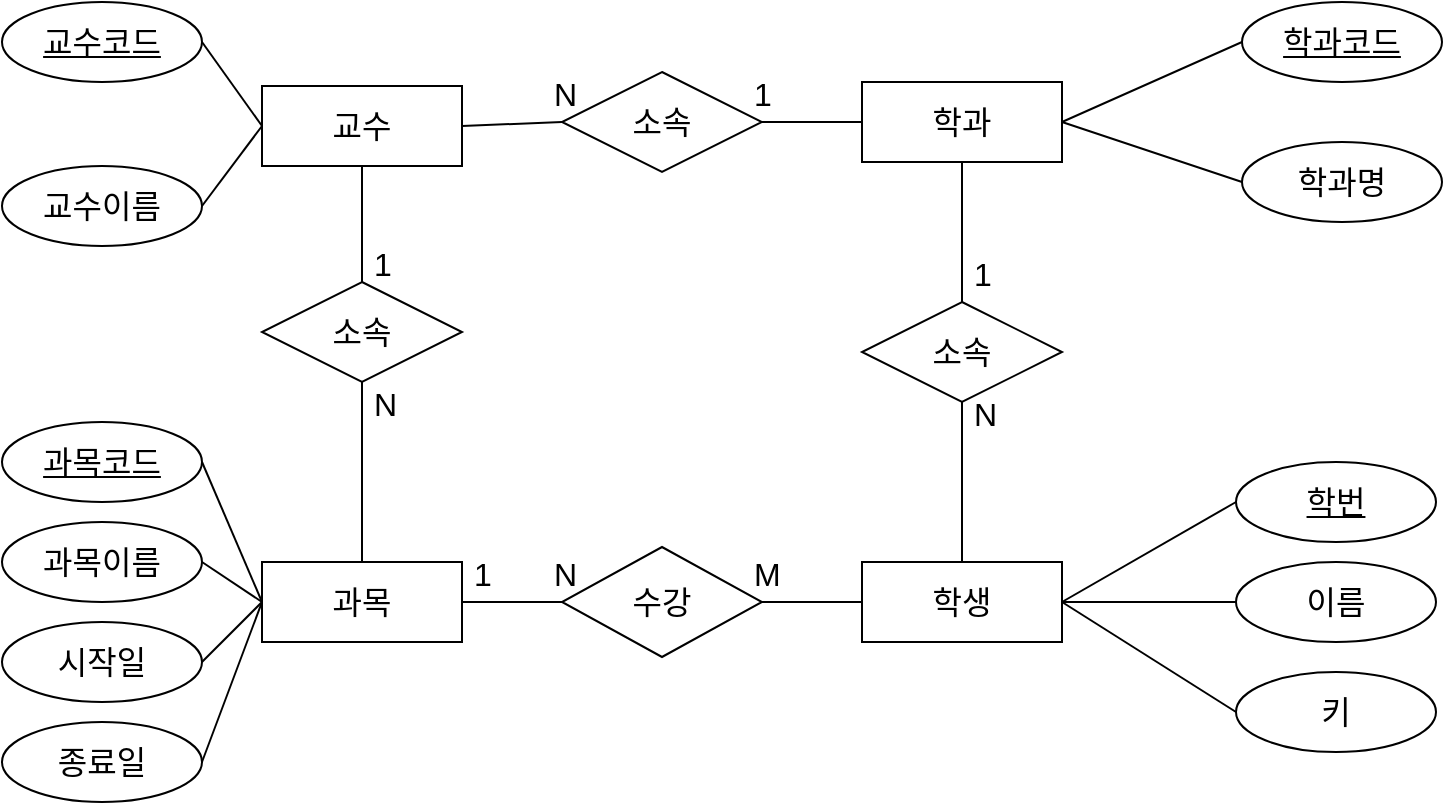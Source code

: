 <mxfile version="22.1.16" type="github">
  <diagram name="페이지-1" id="Esn_sD6kCk11uCRzCDZe">
    <mxGraphModel dx="975" dy="1233" grid="1" gridSize="10" guides="1" tooltips="1" connect="1" arrows="1" fold="1" page="0" pageScale="1" pageWidth="827" pageHeight="1169" math="0" shadow="0">
      <root>
        <mxCell id="0" />
        <mxCell id="1" parent="0" />
        <mxCell id="1b6pwHD0uucCl0AeFwHe-2" value="교수" style="whiteSpace=wrap;html=1;align=center;fontSize=16;" vertex="1" parent="1">
          <mxGeometry x="-10" y="-78" width="100" height="40" as="geometry" />
        </mxCell>
        <mxCell id="1b6pwHD0uucCl0AeFwHe-3" value="과목" style="whiteSpace=wrap;html=1;align=center;fontSize=16;" vertex="1" parent="1">
          <mxGeometry x="-10" y="160" width="100" height="40" as="geometry" />
        </mxCell>
        <mxCell id="1b6pwHD0uucCl0AeFwHe-4" value="학생" style="whiteSpace=wrap;html=1;align=center;fontSize=16;" vertex="1" parent="1">
          <mxGeometry x="290" y="160" width="100" height="40" as="geometry" />
        </mxCell>
        <mxCell id="1b6pwHD0uucCl0AeFwHe-5" value="학과" style="whiteSpace=wrap;html=1;align=center;fontSize=16;" vertex="1" parent="1">
          <mxGeometry x="290" y="-80" width="100" height="40" as="geometry" />
        </mxCell>
        <mxCell id="1b6pwHD0uucCl0AeFwHe-6" value="교수코드" style="ellipse;whiteSpace=wrap;html=1;align=center;fontSize=16;fontStyle=4" vertex="1" parent="1">
          <mxGeometry x="-140" y="-120" width="100" height="40" as="geometry" />
        </mxCell>
        <mxCell id="1b6pwHD0uucCl0AeFwHe-7" value="교수이름" style="ellipse;whiteSpace=wrap;html=1;align=center;fontSize=16;" vertex="1" parent="1">
          <mxGeometry x="-140" y="-38" width="100" height="40" as="geometry" />
        </mxCell>
        <mxCell id="1b6pwHD0uucCl0AeFwHe-8" value="" style="endArrow=none;html=1;rounded=0;fontSize=12;startSize=8;endSize=8;curved=1;exitX=1;exitY=0.5;exitDx=0;exitDy=0;entryX=0;entryY=0.5;entryDx=0;entryDy=0;" edge="1" parent="1" source="1b6pwHD0uucCl0AeFwHe-7" target="1b6pwHD0uucCl0AeFwHe-2">
          <mxGeometry relative="1" as="geometry">
            <mxPoint x="-30" y="2" as="sourcePoint" />
            <mxPoint x="130" y="2" as="targetPoint" />
          </mxGeometry>
        </mxCell>
        <mxCell id="1b6pwHD0uucCl0AeFwHe-9" value="" style="endArrow=none;html=1;rounded=0;fontSize=12;startSize=8;endSize=8;curved=1;exitX=1;exitY=0.5;exitDx=0;exitDy=0;entryX=0;entryY=0.5;entryDx=0;entryDy=0;" edge="1" parent="1" source="1b6pwHD0uucCl0AeFwHe-6" target="1b6pwHD0uucCl0AeFwHe-2">
          <mxGeometry relative="1" as="geometry">
            <mxPoint x="-30" y="-8" as="sourcePoint" />
            <mxPoint x="3" y="-48" as="targetPoint" />
          </mxGeometry>
        </mxCell>
        <mxCell id="1b6pwHD0uucCl0AeFwHe-10" value="과목코드" style="ellipse;whiteSpace=wrap;html=1;align=center;fontSize=16;fontStyle=4" vertex="1" parent="1">
          <mxGeometry x="-140" y="90" width="100" height="40" as="geometry" />
        </mxCell>
        <mxCell id="1b6pwHD0uucCl0AeFwHe-11" value="" style="endArrow=none;html=1;rounded=0;fontSize=12;startSize=8;endSize=8;curved=1;exitX=1;exitY=0.5;exitDx=0;exitDy=0;entryX=0;entryY=0.5;entryDx=0;entryDy=0;" edge="1" parent="1" source="1b6pwHD0uucCl0AeFwHe-10" target="1b6pwHD0uucCl0AeFwHe-3">
          <mxGeometry relative="1" as="geometry">
            <mxPoint x="60" y="240" as="sourcePoint" />
            <mxPoint x="-10" y="190" as="targetPoint" />
          </mxGeometry>
        </mxCell>
        <mxCell id="1b6pwHD0uucCl0AeFwHe-13" value="시작일" style="ellipse;whiteSpace=wrap;html=1;align=center;fontSize=16;" vertex="1" parent="1">
          <mxGeometry x="-140" y="190" width="100" height="40" as="geometry" />
        </mxCell>
        <mxCell id="1b6pwHD0uucCl0AeFwHe-14" value="" style="endArrow=none;html=1;rounded=0;fontSize=12;startSize=8;endSize=8;curved=1;exitX=1;exitY=0.5;exitDx=0;exitDy=0;entryX=0;entryY=0.5;entryDx=0;entryDy=0;" edge="1" parent="1" source="1b6pwHD0uucCl0AeFwHe-13" target="1b6pwHD0uucCl0AeFwHe-3">
          <mxGeometry relative="1" as="geometry">
            <mxPoint x="70" y="250" as="sourcePoint" />
            <mxPoint y="190" as="targetPoint" />
          </mxGeometry>
        </mxCell>
        <mxCell id="1b6pwHD0uucCl0AeFwHe-15" value="과목이름" style="ellipse;whiteSpace=wrap;html=1;align=center;fontSize=16;" vertex="1" parent="1">
          <mxGeometry x="-140" y="140" width="100" height="40" as="geometry" />
        </mxCell>
        <mxCell id="1b6pwHD0uucCl0AeFwHe-16" value="" style="endArrow=none;html=1;rounded=0;fontSize=12;startSize=8;endSize=8;curved=1;exitX=1;exitY=0.5;exitDx=0;exitDy=0;entryX=0;entryY=0.5;entryDx=0;entryDy=0;" edge="1" parent="1" source="1b6pwHD0uucCl0AeFwHe-15" target="1b6pwHD0uucCl0AeFwHe-3">
          <mxGeometry relative="1" as="geometry">
            <mxPoint x="70" y="360" as="sourcePoint" />
            <mxPoint y="300" as="targetPoint" />
          </mxGeometry>
        </mxCell>
        <mxCell id="1b6pwHD0uucCl0AeFwHe-17" value="종료일" style="ellipse;whiteSpace=wrap;html=1;align=center;fontSize=16;" vertex="1" parent="1">
          <mxGeometry x="-140" y="240" width="100" height="40" as="geometry" />
        </mxCell>
        <mxCell id="1b6pwHD0uucCl0AeFwHe-18" value="" style="endArrow=none;html=1;rounded=0;fontSize=12;startSize=8;endSize=8;curved=1;exitX=1;exitY=0.5;exitDx=0;exitDy=0;entryX=0;entryY=0.5;entryDx=0;entryDy=0;" edge="1" parent="1" source="1b6pwHD0uucCl0AeFwHe-17" target="1b6pwHD0uucCl0AeFwHe-3">
          <mxGeometry relative="1" as="geometry">
            <mxPoint x="180" y="460" as="sourcePoint" />
            <mxPoint x="110" y="400" as="targetPoint" />
          </mxGeometry>
        </mxCell>
        <mxCell id="1b6pwHD0uucCl0AeFwHe-19" value="학과코드" style="ellipse;whiteSpace=wrap;html=1;align=center;fontSize=16;fontStyle=4" vertex="1" parent="1">
          <mxGeometry x="480" y="-120" width="100" height="40" as="geometry" />
        </mxCell>
        <mxCell id="1b6pwHD0uucCl0AeFwHe-20" value="" style="endArrow=none;html=1;rounded=0;fontSize=12;startSize=8;endSize=8;curved=1;entryX=0;entryY=0.5;entryDx=0;entryDy=0;exitX=1;exitY=0.5;exitDx=0;exitDy=0;" edge="1" parent="1" source="1b6pwHD0uucCl0AeFwHe-5" target="1b6pwHD0uucCl0AeFwHe-19">
          <mxGeometry relative="1" as="geometry">
            <mxPoint x="260" y="240" as="sourcePoint" />
            <mxPoint x="420" y="240" as="targetPoint" />
          </mxGeometry>
        </mxCell>
        <mxCell id="1b6pwHD0uucCl0AeFwHe-21" value="학과명" style="ellipse;whiteSpace=wrap;html=1;align=center;fontSize=16;" vertex="1" parent="1">
          <mxGeometry x="480" y="-50" width="100" height="40" as="geometry" />
        </mxCell>
        <mxCell id="1b6pwHD0uucCl0AeFwHe-22" value="" style="endArrow=none;html=1;rounded=0;fontSize=12;startSize=8;endSize=8;curved=1;entryX=0;entryY=0.5;entryDx=0;entryDy=0;exitX=1;exitY=0.5;exitDx=0;exitDy=0;" edge="1" target="1b6pwHD0uucCl0AeFwHe-21" parent="1" source="1b6pwHD0uucCl0AeFwHe-5">
          <mxGeometry relative="1" as="geometry">
            <mxPoint x="400" y="-50" as="sourcePoint" />
            <mxPoint x="420" y="300" as="targetPoint" />
          </mxGeometry>
        </mxCell>
        <mxCell id="1b6pwHD0uucCl0AeFwHe-23" value="학번" style="ellipse;whiteSpace=wrap;html=1;align=center;fontSize=16;fontStyle=4" vertex="1" parent="1">
          <mxGeometry x="477" y="110" width="100" height="40" as="geometry" />
        </mxCell>
        <mxCell id="1b6pwHD0uucCl0AeFwHe-24" value="" style="endArrow=none;html=1;rounded=0;fontSize=12;startSize=8;endSize=8;curved=1;entryX=0;entryY=0.5;entryDx=0;entryDy=0;exitX=1;exitY=0.5;exitDx=0;exitDy=0;" edge="1" target="1b6pwHD0uucCl0AeFwHe-23" parent="1" source="1b6pwHD0uucCl0AeFwHe-4">
          <mxGeometry relative="1" as="geometry">
            <mxPoint x="390" y="182" as="sourcePoint" />
            <mxPoint x="417" y="480" as="targetPoint" />
          </mxGeometry>
        </mxCell>
        <mxCell id="1b6pwHD0uucCl0AeFwHe-25" value="" style="endArrow=none;html=1;rounded=0;fontSize=12;startSize=8;endSize=8;curved=1;entryX=0;entryY=0.5;entryDx=0;entryDy=0;exitX=1;exitY=0.5;exitDx=0;exitDy=0;" edge="1" target="1b6pwHD0uucCl0AeFwHe-26" parent="1" source="1b6pwHD0uucCl0AeFwHe-4">
          <mxGeometry relative="1" as="geometry">
            <mxPoint x="390" y="182" as="sourcePoint" />
            <mxPoint x="417" y="540" as="targetPoint" />
          </mxGeometry>
        </mxCell>
        <mxCell id="1b6pwHD0uucCl0AeFwHe-26" value="이름" style="ellipse;whiteSpace=wrap;html=1;align=center;fontSize=16;" vertex="1" parent="1">
          <mxGeometry x="477" y="160" width="100" height="40" as="geometry" />
        </mxCell>
        <mxCell id="1b6pwHD0uucCl0AeFwHe-28" value="키" style="ellipse;whiteSpace=wrap;html=1;align=center;fontSize=16;" vertex="1" parent="1">
          <mxGeometry x="477" y="215" width="100" height="40" as="geometry" />
        </mxCell>
        <mxCell id="1b6pwHD0uucCl0AeFwHe-29" value="" style="endArrow=none;html=1;rounded=0;fontSize=12;startSize=8;endSize=8;curved=1;entryX=0;entryY=0.5;entryDx=0;entryDy=0;exitX=1;exitY=0.5;exitDx=0;exitDy=0;" edge="1" target="1b6pwHD0uucCl0AeFwHe-28" parent="1" source="1b6pwHD0uucCl0AeFwHe-4">
          <mxGeometry relative="1" as="geometry">
            <mxPoint x="390" y="165" as="sourcePoint" />
            <mxPoint x="417" y="595" as="targetPoint" />
          </mxGeometry>
        </mxCell>
        <mxCell id="1b6pwHD0uucCl0AeFwHe-30" value="수강" style="shape=rhombus;perimeter=rhombusPerimeter;whiteSpace=wrap;html=1;align=center;fontSize=16;" vertex="1" parent="1">
          <mxGeometry x="140" y="152.5" width="100" height="55" as="geometry" />
        </mxCell>
        <mxCell id="1b6pwHD0uucCl0AeFwHe-31" value="" style="endArrow=none;html=1;rounded=0;fontSize=12;startSize=8;endSize=8;curved=1;entryX=0;entryY=0.5;entryDx=0;entryDy=0;" edge="1" parent="1" target="1b6pwHD0uucCl0AeFwHe-30">
          <mxGeometry relative="1" as="geometry">
            <mxPoint x="90" y="180" as="sourcePoint" />
            <mxPoint x="130" y="180" as="targetPoint" />
          </mxGeometry>
        </mxCell>
        <mxCell id="1b6pwHD0uucCl0AeFwHe-32" value="" style="endArrow=none;html=1;rounded=0;fontSize=12;startSize=8;endSize=8;curved=1;" edge="1" parent="1" source="1b6pwHD0uucCl0AeFwHe-30" target="1b6pwHD0uucCl0AeFwHe-4">
          <mxGeometry relative="1" as="geometry">
            <mxPoint x="240" y="180" as="sourcePoint" />
            <mxPoint x="290" y="180" as="targetPoint" />
          </mxGeometry>
        </mxCell>
        <mxCell id="1b6pwHD0uucCl0AeFwHe-33" value="N" style="text;strokeColor=none;fillColor=none;spacingLeft=4;spacingRight=4;overflow=hidden;rotatable=0;points=[[0,0.5],[1,0.5]];portConstraint=eastwest;fontSize=16;whiteSpace=wrap;html=1;" vertex="1" parent="1">
          <mxGeometry x="130" y="150" width="30" height="30" as="geometry" />
        </mxCell>
        <mxCell id="1b6pwHD0uucCl0AeFwHe-34" value="M" style="text;strokeColor=none;fillColor=none;spacingLeft=4;spacingRight=4;overflow=hidden;rotatable=0;points=[[0,0.5],[1,0.5]];portConstraint=eastwest;fontSize=16;whiteSpace=wrap;html=1;" vertex="1" parent="1">
          <mxGeometry x="230" y="150" width="40" height="30" as="geometry" />
        </mxCell>
        <mxCell id="1b6pwHD0uucCl0AeFwHe-35" value="1" style="text;strokeColor=none;fillColor=none;spacingLeft=4;spacingRight=4;overflow=hidden;rotatable=0;points=[[0,0.5],[1,0.5]];portConstraint=eastwest;fontSize=16;whiteSpace=wrap;html=1;" vertex="1" parent="1">
          <mxGeometry x="230" y="-90" width="40" height="30" as="geometry" />
        </mxCell>
        <mxCell id="1b6pwHD0uucCl0AeFwHe-36" value="1" style="text;strokeColor=none;fillColor=none;spacingLeft=4;spacingRight=4;overflow=hidden;rotatable=0;points=[[0,0.5],[1,0.5]];portConstraint=eastwest;fontSize=16;whiteSpace=wrap;html=1;" vertex="1" parent="1">
          <mxGeometry x="90" y="150" width="40" height="30" as="geometry" />
        </mxCell>
        <mxCell id="1b6pwHD0uucCl0AeFwHe-37" value="소속" style="shape=rhombus;perimeter=rhombusPerimeter;whiteSpace=wrap;html=1;align=center;fontSize=16;" vertex="1" parent="1">
          <mxGeometry x="290" y="30" width="100" height="50" as="geometry" />
        </mxCell>
        <mxCell id="1b6pwHD0uucCl0AeFwHe-38" value="" style="endArrow=none;html=1;rounded=0;fontSize=12;startSize=8;endSize=8;curved=1;entryX=0.5;entryY=1;entryDx=0;entryDy=0;exitX=0.5;exitY=0;exitDx=0;exitDy=0;" edge="1" parent="1" source="1b6pwHD0uucCl0AeFwHe-37" target="1b6pwHD0uucCl0AeFwHe-5">
          <mxGeometry relative="1" as="geometry">
            <mxPoint x="90" y="230" as="sourcePoint" />
            <mxPoint x="250" y="230" as="targetPoint" />
          </mxGeometry>
        </mxCell>
        <mxCell id="1b6pwHD0uucCl0AeFwHe-39" value="" style="endArrow=none;html=1;rounded=0;fontSize=12;startSize=8;endSize=8;curved=1;entryX=0.5;entryY=1;entryDx=0;entryDy=0;exitX=0.5;exitY=0;exitDx=0;exitDy=0;" edge="1" parent="1" source="1b6pwHD0uucCl0AeFwHe-4" target="1b6pwHD0uucCl0AeFwHe-37">
          <mxGeometry relative="1" as="geometry">
            <mxPoint x="343" y="140" as="sourcePoint" />
            <mxPoint x="342.5" y="76" as="targetPoint" />
          </mxGeometry>
        </mxCell>
        <mxCell id="1b6pwHD0uucCl0AeFwHe-41" value="N" style="text;strokeColor=none;fillColor=none;spacingLeft=4;spacingRight=4;overflow=hidden;rotatable=0;points=[[0,0.5],[1,0.5]];portConstraint=eastwest;fontSize=16;whiteSpace=wrap;html=1;" vertex="1" parent="1">
          <mxGeometry x="340" y="70" width="40" height="30" as="geometry" />
        </mxCell>
        <mxCell id="1b6pwHD0uucCl0AeFwHe-42" value="1" style="text;strokeColor=none;fillColor=none;spacingLeft=4;spacingRight=4;overflow=hidden;rotatable=0;points=[[0,0.5],[1,0.5]];portConstraint=eastwest;fontSize=16;whiteSpace=wrap;html=1;" vertex="1" parent="1">
          <mxGeometry x="340" width="40" height="30" as="geometry" />
        </mxCell>
        <mxCell id="1b6pwHD0uucCl0AeFwHe-43" value="소속" style="shape=rhombus;perimeter=rhombusPerimeter;whiteSpace=wrap;html=1;align=center;fontSize=16;" vertex="1" parent="1">
          <mxGeometry x="140" y="-85" width="100" height="50" as="geometry" />
        </mxCell>
        <mxCell id="1b6pwHD0uucCl0AeFwHe-44" value="" style="endArrow=none;html=1;rounded=0;fontSize=12;startSize=8;endSize=8;curved=1;exitX=1;exitY=0.5;exitDx=0;exitDy=0;entryX=0;entryY=0.5;entryDx=0;entryDy=0;" edge="1" parent="1" source="1b6pwHD0uucCl0AeFwHe-2" target="1b6pwHD0uucCl0AeFwHe-43">
          <mxGeometry relative="1" as="geometry">
            <mxPoint x="50" y="-10" as="sourcePoint" />
            <mxPoint x="210" y="-10" as="targetPoint" />
          </mxGeometry>
        </mxCell>
        <mxCell id="1b6pwHD0uucCl0AeFwHe-45" value="" style="endArrow=none;html=1;rounded=0;fontSize=12;startSize=8;endSize=8;curved=1;exitX=1;exitY=0.5;exitDx=0;exitDy=0;entryX=0;entryY=0.5;entryDx=0;entryDy=0;" edge="1" parent="1" source="1b6pwHD0uucCl0AeFwHe-43" target="1b6pwHD0uucCl0AeFwHe-5">
          <mxGeometry relative="1" as="geometry">
            <mxPoint x="250" y="-60.5" as="sourcePoint" />
            <mxPoint x="280" y="-60" as="targetPoint" />
          </mxGeometry>
        </mxCell>
        <mxCell id="1b6pwHD0uucCl0AeFwHe-46" style="edgeStyle=none;curved=1;rounded=0;orthogonalLoop=1;jettySize=auto;html=1;entryX=0;entryY=0.5;entryDx=0;entryDy=0;fontSize=12;startSize=8;endSize=8;" edge="1" parent="1" source="1b6pwHD0uucCl0AeFwHe-5" target="1b6pwHD0uucCl0AeFwHe-5">
          <mxGeometry relative="1" as="geometry" />
        </mxCell>
        <mxCell id="1b6pwHD0uucCl0AeFwHe-47" value="N" style="text;strokeColor=none;fillColor=none;spacingLeft=4;spacingRight=4;overflow=hidden;rotatable=0;points=[[0,0.5],[1,0.5]];portConstraint=eastwest;fontSize=16;whiteSpace=wrap;html=1;" vertex="1" parent="1">
          <mxGeometry x="130" y="-90" width="40" height="30" as="geometry" />
        </mxCell>
        <mxCell id="1b6pwHD0uucCl0AeFwHe-48" value="" style="endArrow=none;html=1;rounded=0;fontSize=12;startSize=8;endSize=8;curved=1;exitX=0.5;exitY=0;exitDx=0;exitDy=0;" edge="1" source="1b6pwHD0uucCl0AeFwHe-49" parent="1" target="1b6pwHD0uucCl0AeFwHe-2">
          <mxGeometry relative="1" as="geometry">
            <mxPoint x="-210" y="220" as="sourcePoint" />
            <mxPoint x="40" y="-50" as="targetPoint" />
          </mxGeometry>
        </mxCell>
        <mxCell id="1b6pwHD0uucCl0AeFwHe-49" value="소속" style="shape=rhombus;perimeter=rhombusPerimeter;whiteSpace=wrap;html=1;align=center;fontSize=16;" vertex="1" parent="1">
          <mxGeometry x="-10" y="20" width="100" height="50" as="geometry" />
        </mxCell>
        <mxCell id="1b6pwHD0uucCl0AeFwHe-50" value="" style="endArrow=none;html=1;rounded=0;fontSize=12;startSize=8;endSize=8;curved=1;entryX=0.5;entryY=1;entryDx=0;entryDy=0;exitX=0.5;exitY=0;exitDx=0;exitDy=0;" edge="1" target="1b6pwHD0uucCl0AeFwHe-49" parent="1" source="1b6pwHD0uucCl0AeFwHe-3">
          <mxGeometry relative="1" as="geometry">
            <mxPoint x="40" y="150" as="sourcePoint" />
            <mxPoint x="42.5" y="66" as="targetPoint" />
          </mxGeometry>
        </mxCell>
        <mxCell id="1b6pwHD0uucCl0AeFwHe-51" value="1" style="text;strokeColor=none;fillColor=none;spacingLeft=4;spacingRight=4;overflow=hidden;rotatable=0;points=[[0,0.5],[1,0.5]];portConstraint=eastwest;fontSize=16;whiteSpace=wrap;html=1;" vertex="1" parent="1">
          <mxGeometry x="40" y="-5" width="40" height="30" as="geometry" />
        </mxCell>
        <mxCell id="1b6pwHD0uucCl0AeFwHe-52" value="N" style="text;strokeColor=none;fillColor=none;spacingLeft=4;spacingRight=4;overflow=hidden;rotatable=0;points=[[0,0.5],[1,0.5]];portConstraint=eastwest;fontSize=16;whiteSpace=wrap;html=1;" vertex="1" parent="1">
          <mxGeometry x="40" y="65" width="40" height="30" as="geometry" />
        </mxCell>
      </root>
    </mxGraphModel>
  </diagram>
</mxfile>

